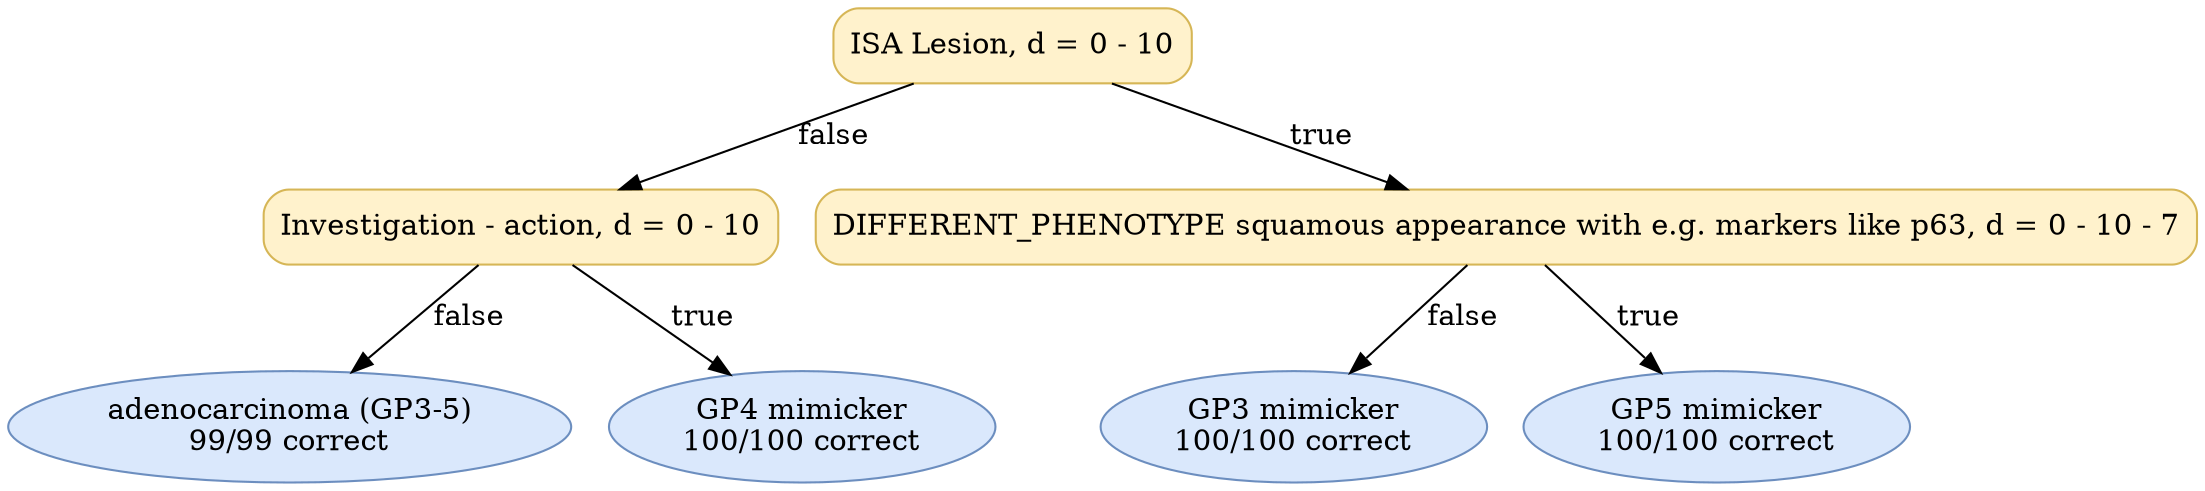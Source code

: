 digraph "DT" {
fontname="Times-Roman";
label="";
node [fontname="Times-Roman"];
Node1 [color="#D6B656", fillcolor="#FFF2CC", label="ISA Lesion, d = 0 - 10", shape="box", style="rounded,filled"];
Node2 [color="#D6B656", fillcolor="#FFF2CC", label="Investigation - action, d = 0 - 10", shape="box", style="rounded,filled"];
Node3 [color="#6C8EBF", fillcolor="#DAE8FC", label=<adenocarcinoma (GP3-5)<br/>99/99 correct>, shape="ellipse", style="rounded,filled"];
Node4 [color="#6C8EBF", fillcolor="#DAE8FC", label=<GP4 mimicker<br/>100/100 correct>, shape="ellipse", style="rounded,filled"];
Node5 [color="#D6B656", fillcolor="#FFF2CC", label="DIFFERENT_PHENOTYPE squamous appearance with e.g. markers like p63, d = 0 - 10 - 7", shape="box", style="rounded,filled"];
Node6 [color="#6C8EBF", fillcolor="#DAE8FC", label=<GP3 mimicker<br/>100/100 correct>, shape="ellipse", style="rounded,filled"];
Node7 [color="#6C8EBF", fillcolor="#DAE8FC", label=<GP5 mimicker<br/>100/100 correct>, shape="ellipse", style="rounded,filled"];
Node1 -> Node2  [key=0, label="false"];
Node1 -> Node5  [key=0, label="true"];
Node2 -> Node3  [key=0, label="false"];
Node2 -> Node4  [key=0, label="true"];
Node5 -> Node6  [key=0, label="false"];
Node5 -> Node7  [key=0, label="true"];
}
